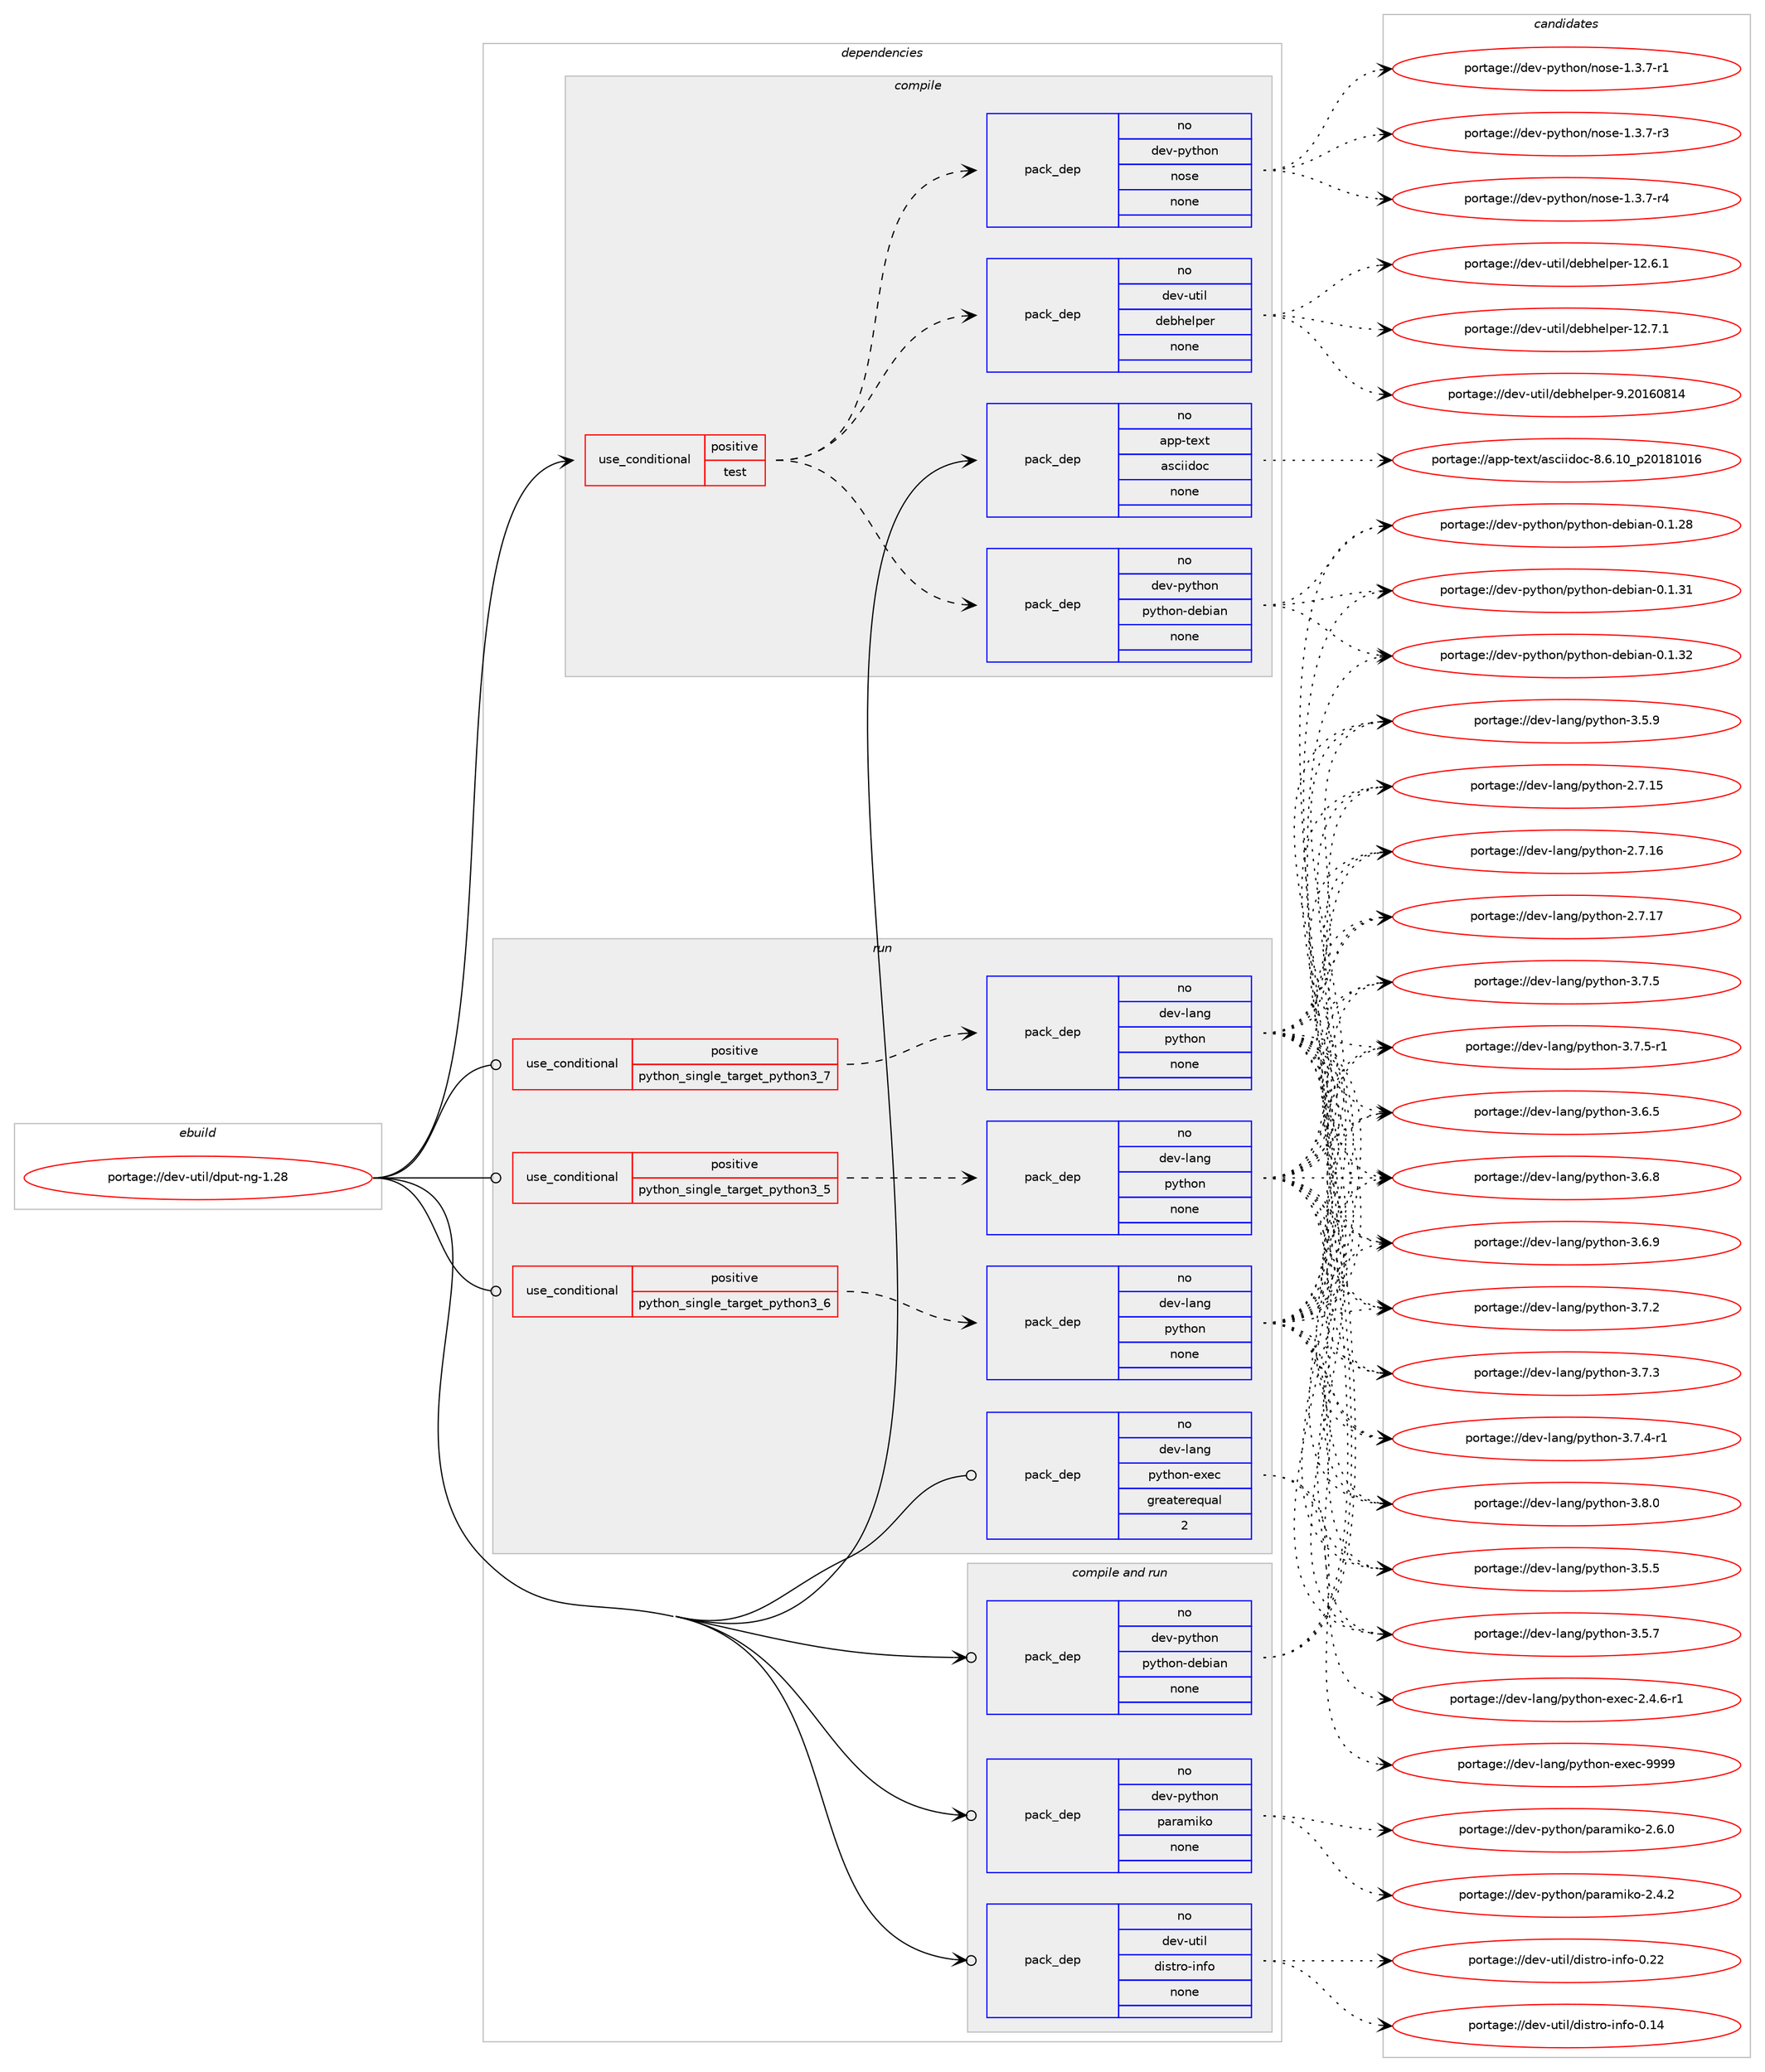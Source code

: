 digraph prolog {

# *************
# Graph options
# *************

newrank=true;
concentrate=true;
compound=true;
graph [rankdir=LR,fontname=Helvetica,fontsize=10,ranksep=1.5];#, ranksep=2.5, nodesep=0.2];
edge  [arrowhead=vee];
node  [fontname=Helvetica,fontsize=10];

# **********
# The ebuild
# **********

subgraph cluster_leftcol {
color=gray;
rank=same;
label=<<i>ebuild</i>>;
id [label="portage://dev-util/dput-ng-1.28", color=red, width=4, href="../dev-util/dput-ng-1.28.svg"];
}

# ****************
# The dependencies
# ****************

subgraph cluster_midcol {
color=gray;
label=<<i>dependencies</i>>;
subgraph cluster_compile {
fillcolor="#eeeeee";
style=filled;
label=<<i>compile</i>>;
subgraph cond71095 {
dependency261864 [label=<<TABLE BORDER="0" CELLBORDER="1" CELLSPACING="0" CELLPADDING="4"><TR><TD ROWSPAN="3" CELLPADDING="10">use_conditional</TD></TR><TR><TD>positive</TD></TR><TR><TD>test</TD></TR></TABLE>>, shape=none, color=red];
subgraph pack187127 {
dependency261865 [label=<<TABLE BORDER="0" CELLBORDER="1" CELLSPACING="0" CELLPADDING="4" WIDTH="220"><TR><TD ROWSPAN="6" CELLPADDING="30">pack_dep</TD></TR><TR><TD WIDTH="110">no</TD></TR><TR><TD>dev-python</TD></TR><TR><TD>nose</TD></TR><TR><TD>none</TD></TR><TR><TD></TD></TR></TABLE>>, shape=none, color=blue];
}
dependency261864:e -> dependency261865:w [weight=20,style="dashed",arrowhead="vee"];
subgraph pack187128 {
dependency261866 [label=<<TABLE BORDER="0" CELLBORDER="1" CELLSPACING="0" CELLPADDING="4" WIDTH="220"><TR><TD ROWSPAN="6" CELLPADDING="30">pack_dep</TD></TR><TR><TD WIDTH="110">no</TD></TR><TR><TD>dev-python</TD></TR><TR><TD>python-debian</TD></TR><TR><TD>none</TD></TR><TR><TD></TD></TR></TABLE>>, shape=none, color=blue];
}
dependency261864:e -> dependency261866:w [weight=20,style="dashed",arrowhead="vee"];
subgraph pack187129 {
dependency261867 [label=<<TABLE BORDER="0" CELLBORDER="1" CELLSPACING="0" CELLPADDING="4" WIDTH="220"><TR><TD ROWSPAN="6" CELLPADDING="30">pack_dep</TD></TR><TR><TD WIDTH="110">no</TD></TR><TR><TD>dev-util</TD></TR><TR><TD>debhelper</TD></TR><TR><TD>none</TD></TR><TR><TD></TD></TR></TABLE>>, shape=none, color=blue];
}
dependency261864:e -> dependency261867:w [weight=20,style="dashed",arrowhead="vee"];
}
id:e -> dependency261864:w [weight=20,style="solid",arrowhead="vee"];
subgraph pack187130 {
dependency261868 [label=<<TABLE BORDER="0" CELLBORDER="1" CELLSPACING="0" CELLPADDING="4" WIDTH="220"><TR><TD ROWSPAN="6" CELLPADDING="30">pack_dep</TD></TR><TR><TD WIDTH="110">no</TD></TR><TR><TD>app-text</TD></TR><TR><TD>asciidoc</TD></TR><TR><TD>none</TD></TR><TR><TD></TD></TR></TABLE>>, shape=none, color=blue];
}
id:e -> dependency261868:w [weight=20,style="solid",arrowhead="vee"];
}
subgraph cluster_compileandrun {
fillcolor="#eeeeee";
style=filled;
label=<<i>compile and run</i>>;
subgraph pack187131 {
dependency261869 [label=<<TABLE BORDER="0" CELLBORDER="1" CELLSPACING="0" CELLPADDING="4" WIDTH="220"><TR><TD ROWSPAN="6" CELLPADDING="30">pack_dep</TD></TR><TR><TD WIDTH="110">no</TD></TR><TR><TD>dev-python</TD></TR><TR><TD>paramiko</TD></TR><TR><TD>none</TD></TR><TR><TD></TD></TR></TABLE>>, shape=none, color=blue];
}
id:e -> dependency261869:w [weight=20,style="solid",arrowhead="odotvee"];
subgraph pack187132 {
dependency261870 [label=<<TABLE BORDER="0" CELLBORDER="1" CELLSPACING="0" CELLPADDING="4" WIDTH="220"><TR><TD ROWSPAN="6" CELLPADDING="30">pack_dep</TD></TR><TR><TD WIDTH="110">no</TD></TR><TR><TD>dev-python</TD></TR><TR><TD>python-debian</TD></TR><TR><TD>none</TD></TR><TR><TD></TD></TR></TABLE>>, shape=none, color=blue];
}
id:e -> dependency261870:w [weight=20,style="solid",arrowhead="odotvee"];
subgraph pack187133 {
dependency261871 [label=<<TABLE BORDER="0" CELLBORDER="1" CELLSPACING="0" CELLPADDING="4" WIDTH="220"><TR><TD ROWSPAN="6" CELLPADDING="30">pack_dep</TD></TR><TR><TD WIDTH="110">no</TD></TR><TR><TD>dev-util</TD></TR><TR><TD>distro-info</TD></TR><TR><TD>none</TD></TR><TR><TD></TD></TR></TABLE>>, shape=none, color=blue];
}
id:e -> dependency261871:w [weight=20,style="solid",arrowhead="odotvee"];
}
subgraph cluster_run {
fillcolor="#eeeeee";
style=filled;
label=<<i>run</i>>;
subgraph cond71096 {
dependency261872 [label=<<TABLE BORDER="0" CELLBORDER="1" CELLSPACING="0" CELLPADDING="4"><TR><TD ROWSPAN="3" CELLPADDING="10">use_conditional</TD></TR><TR><TD>positive</TD></TR><TR><TD>python_single_target_python3_5</TD></TR></TABLE>>, shape=none, color=red];
subgraph pack187134 {
dependency261873 [label=<<TABLE BORDER="0" CELLBORDER="1" CELLSPACING="0" CELLPADDING="4" WIDTH="220"><TR><TD ROWSPAN="6" CELLPADDING="30">pack_dep</TD></TR><TR><TD WIDTH="110">no</TD></TR><TR><TD>dev-lang</TD></TR><TR><TD>python</TD></TR><TR><TD>none</TD></TR><TR><TD></TD></TR></TABLE>>, shape=none, color=blue];
}
dependency261872:e -> dependency261873:w [weight=20,style="dashed",arrowhead="vee"];
}
id:e -> dependency261872:w [weight=20,style="solid",arrowhead="odot"];
subgraph cond71097 {
dependency261874 [label=<<TABLE BORDER="0" CELLBORDER="1" CELLSPACING="0" CELLPADDING="4"><TR><TD ROWSPAN="3" CELLPADDING="10">use_conditional</TD></TR><TR><TD>positive</TD></TR><TR><TD>python_single_target_python3_6</TD></TR></TABLE>>, shape=none, color=red];
subgraph pack187135 {
dependency261875 [label=<<TABLE BORDER="0" CELLBORDER="1" CELLSPACING="0" CELLPADDING="4" WIDTH="220"><TR><TD ROWSPAN="6" CELLPADDING="30">pack_dep</TD></TR><TR><TD WIDTH="110">no</TD></TR><TR><TD>dev-lang</TD></TR><TR><TD>python</TD></TR><TR><TD>none</TD></TR><TR><TD></TD></TR></TABLE>>, shape=none, color=blue];
}
dependency261874:e -> dependency261875:w [weight=20,style="dashed",arrowhead="vee"];
}
id:e -> dependency261874:w [weight=20,style="solid",arrowhead="odot"];
subgraph cond71098 {
dependency261876 [label=<<TABLE BORDER="0" CELLBORDER="1" CELLSPACING="0" CELLPADDING="4"><TR><TD ROWSPAN="3" CELLPADDING="10">use_conditional</TD></TR><TR><TD>positive</TD></TR><TR><TD>python_single_target_python3_7</TD></TR></TABLE>>, shape=none, color=red];
subgraph pack187136 {
dependency261877 [label=<<TABLE BORDER="0" CELLBORDER="1" CELLSPACING="0" CELLPADDING="4" WIDTH="220"><TR><TD ROWSPAN="6" CELLPADDING="30">pack_dep</TD></TR><TR><TD WIDTH="110">no</TD></TR><TR><TD>dev-lang</TD></TR><TR><TD>python</TD></TR><TR><TD>none</TD></TR><TR><TD></TD></TR></TABLE>>, shape=none, color=blue];
}
dependency261876:e -> dependency261877:w [weight=20,style="dashed",arrowhead="vee"];
}
id:e -> dependency261876:w [weight=20,style="solid",arrowhead="odot"];
subgraph pack187137 {
dependency261878 [label=<<TABLE BORDER="0" CELLBORDER="1" CELLSPACING="0" CELLPADDING="4" WIDTH="220"><TR><TD ROWSPAN="6" CELLPADDING="30">pack_dep</TD></TR><TR><TD WIDTH="110">no</TD></TR><TR><TD>dev-lang</TD></TR><TR><TD>python-exec</TD></TR><TR><TD>greaterequal</TD></TR><TR><TD>2</TD></TR></TABLE>>, shape=none, color=blue];
}
id:e -> dependency261878:w [weight=20,style="solid",arrowhead="odot"];
}
}

# **************
# The candidates
# **************

subgraph cluster_choices {
rank=same;
color=gray;
label=<<i>candidates</i>>;

subgraph choice187127 {
color=black;
nodesep=1;
choiceportage10010111845112121116104111110471101111151014549465146554511449 [label="portage://dev-python/nose-1.3.7-r1", color=red, width=4,href="../dev-python/nose-1.3.7-r1.svg"];
choiceportage10010111845112121116104111110471101111151014549465146554511451 [label="portage://dev-python/nose-1.3.7-r3", color=red, width=4,href="../dev-python/nose-1.3.7-r3.svg"];
choiceportage10010111845112121116104111110471101111151014549465146554511452 [label="portage://dev-python/nose-1.3.7-r4", color=red, width=4,href="../dev-python/nose-1.3.7-r4.svg"];
dependency261865:e -> choiceportage10010111845112121116104111110471101111151014549465146554511449:w [style=dotted,weight="100"];
dependency261865:e -> choiceportage10010111845112121116104111110471101111151014549465146554511451:w [style=dotted,weight="100"];
dependency261865:e -> choiceportage10010111845112121116104111110471101111151014549465146554511452:w [style=dotted,weight="100"];
}
subgraph choice187128 {
color=black;
nodesep=1;
choiceportage100101118451121211161041111104711212111610411111045100101981059711045484649465056 [label="portage://dev-python/python-debian-0.1.28", color=red, width=4,href="../dev-python/python-debian-0.1.28.svg"];
choiceportage100101118451121211161041111104711212111610411111045100101981059711045484649465149 [label="portage://dev-python/python-debian-0.1.31", color=red, width=4,href="../dev-python/python-debian-0.1.31.svg"];
choiceportage100101118451121211161041111104711212111610411111045100101981059711045484649465150 [label="portage://dev-python/python-debian-0.1.32", color=red, width=4,href="../dev-python/python-debian-0.1.32.svg"];
dependency261866:e -> choiceportage100101118451121211161041111104711212111610411111045100101981059711045484649465056:w [style=dotted,weight="100"];
dependency261866:e -> choiceportage100101118451121211161041111104711212111610411111045100101981059711045484649465149:w [style=dotted,weight="100"];
dependency261866:e -> choiceportage100101118451121211161041111104711212111610411111045100101981059711045484649465150:w [style=dotted,weight="100"];
}
subgraph choice187129 {
color=black;
nodesep=1;
choiceportage10010111845117116105108471001019810410110811210111445495046544649 [label="portage://dev-util/debhelper-12.6.1", color=red, width=4,href="../dev-util/debhelper-12.6.1.svg"];
choiceportage10010111845117116105108471001019810410110811210111445495046554649 [label="portage://dev-util/debhelper-12.7.1", color=red, width=4,href="../dev-util/debhelper-12.7.1.svg"];
choiceportage1001011184511711610510847100101981041011081121011144557465048495448564952 [label="portage://dev-util/debhelper-9.20160814", color=red, width=4,href="../dev-util/debhelper-9.20160814.svg"];
dependency261867:e -> choiceportage10010111845117116105108471001019810410110811210111445495046544649:w [style=dotted,weight="100"];
dependency261867:e -> choiceportage10010111845117116105108471001019810410110811210111445495046554649:w [style=dotted,weight="100"];
dependency261867:e -> choiceportage1001011184511711610510847100101981041011081121011144557465048495448564952:w [style=dotted,weight="100"];
}
subgraph choice187130 {
color=black;
nodesep=1;
choiceportage97112112451161011201164797115991051051001119945564654464948951125048495649484954 [label="portage://app-text/asciidoc-8.6.10_p20181016", color=red, width=4,href="../app-text/asciidoc-8.6.10_p20181016.svg"];
dependency261868:e -> choiceportage97112112451161011201164797115991051051001119945564654464948951125048495649484954:w [style=dotted,weight="100"];
}
subgraph choice187131 {
color=black;
nodesep=1;
choiceportage10010111845112121116104111110471129711497109105107111455046524650 [label="portage://dev-python/paramiko-2.4.2", color=red, width=4,href="../dev-python/paramiko-2.4.2.svg"];
choiceportage10010111845112121116104111110471129711497109105107111455046544648 [label="portage://dev-python/paramiko-2.6.0", color=red, width=4,href="../dev-python/paramiko-2.6.0.svg"];
dependency261869:e -> choiceportage10010111845112121116104111110471129711497109105107111455046524650:w [style=dotted,weight="100"];
dependency261869:e -> choiceportage10010111845112121116104111110471129711497109105107111455046544648:w [style=dotted,weight="100"];
}
subgraph choice187132 {
color=black;
nodesep=1;
choiceportage100101118451121211161041111104711212111610411111045100101981059711045484649465056 [label="portage://dev-python/python-debian-0.1.28", color=red, width=4,href="../dev-python/python-debian-0.1.28.svg"];
choiceportage100101118451121211161041111104711212111610411111045100101981059711045484649465149 [label="portage://dev-python/python-debian-0.1.31", color=red, width=4,href="../dev-python/python-debian-0.1.31.svg"];
choiceportage100101118451121211161041111104711212111610411111045100101981059711045484649465150 [label="portage://dev-python/python-debian-0.1.32", color=red, width=4,href="../dev-python/python-debian-0.1.32.svg"];
dependency261870:e -> choiceportage100101118451121211161041111104711212111610411111045100101981059711045484649465056:w [style=dotted,weight="100"];
dependency261870:e -> choiceportage100101118451121211161041111104711212111610411111045100101981059711045484649465149:w [style=dotted,weight="100"];
dependency261870:e -> choiceportage100101118451121211161041111104711212111610411111045100101981059711045484649465150:w [style=dotted,weight="100"];
}
subgraph choice187133 {
color=black;
nodesep=1;
choiceportage1001011184511711610510847100105115116114111451051101021114548464952 [label="portage://dev-util/distro-info-0.14", color=red, width=4,href="../dev-util/distro-info-0.14.svg"];
choiceportage1001011184511711610510847100105115116114111451051101021114548465050 [label="portage://dev-util/distro-info-0.22", color=red, width=4,href="../dev-util/distro-info-0.22.svg"];
dependency261871:e -> choiceportage1001011184511711610510847100105115116114111451051101021114548464952:w [style=dotted,weight="100"];
dependency261871:e -> choiceportage1001011184511711610510847100105115116114111451051101021114548465050:w [style=dotted,weight="100"];
}
subgraph choice187134 {
color=black;
nodesep=1;
choiceportage10010111845108971101034711212111610411111045504655464953 [label="portage://dev-lang/python-2.7.15", color=red, width=4,href="../dev-lang/python-2.7.15.svg"];
choiceportage10010111845108971101034711212111610411111045504655464954 [label="portage://dev-lang/python-2.7.16", color=red, width=4,href="../dev-lang/python-2.7.16.svg"];
choiceportage10010111845108971101034711212111610411111045504655464955 [label="portage://dev-lang/python-2.7.17", color=red, width=4,href="../dev-lang/python-2.7.17.svg"];
choiceportage100101118451089711010347112121116104111110455146534653 [label="portage://dev-lang/python-3.5.5", color=red, width=4,href="../dev-lang/python-3.5.5.svg"];
choiceportage100101118451089711010347112121116104111110455146534655 [label="portage://dev-lang/python-3.5.7", color=red, width=4,href="../dev-lang/python-3.5.7.svg"];
choiceportage100101118451089711010347112121116104111110455146534657 [label="portage://dev-lang/python-3.5.9", color=red, width=4,href="../dev-lang/python-3.5.9.svg"];
choiceportage100101118451089711010347112121116104111110455146544653 [label="portage://dev-lang/python-3.6.5", color=red, width=4,href="../dev-lang/python-3.6.5.svg"];
choiceportage100101118451089711010347112121116104111110455146544656 [label="portage://dev-lang/python-3.6.8", color=red, width=4,href="../dev-lang/python-3.6.8.svg"];
choiceportage100101118451089711010347112121116104111110455146544657 [label="portage://dev-lang/python-3.6.9", color=red, width=4,href="../dev-lang/python-3.6.9.svg"];
choiceportage100101118451089711010347112121116104111110455146554650 [label="portage://dev-lang/python-3.7.2", color=red, width=4,href="../dev-lang/python-3.7.2.svg"];
choiceportage100101118451089711010347112121116104111110455146554651 [label="portage://dev-lang/python-3.7.3", color=red, width=4,href="../dev-lang/python-3.7.3.svg"];
choiceportage1001011184510897110103471121211161041111104551465546524511449 [label="portage://dev-lang/python-3.7.4-r1", color=red, width=4,href="../dev-lang/python-3.7.4-r1.svg"];
choiceportage100101118451089711010347112121116104111110455146554653 [label="portage://dev-lang/python-3.7.5", color=red, width=4,href="../dev-lang/python-3.7.5.svg"];
choiceportage1001011184510897110103471121211161041111104551465546534511449 [label="portage://dev-lang/python-3.7.5-r1", color=red, width=4,href="../dev-lang/python-3.7.5-r1.svg"];
choiceportage100101118451089711010347112121116104111110455146564648 [label="portage://dev-lang/python-3.8.0", color=red, width=4,href="../dev-lang/python-3.8.0.svg"];
dependency261873:e -> choiceportage10010111845108971101034711212111610411111045504655464953:w [style=dotted,weight="100"];
dependency261873:e -> choiceportage10010111845108971101034711212111610411111045504655464954:w [style=dotted,weight="100"];
dependency261873:e -> choiceportage10010111845108971101034711212111610411111045504655464955:w [style=dotted,weight="100"];
dependency261873:e -> choiceportage100101118451089711010347112121116104111110455146534653:w [style=dotted,weight="100"];
dependency261873:e -> choiceportage100101118451089711010347112121116104111110455146534655:w [style=dotted,weight="100"];
dependency261873:e -> choiceportage100101118451089711010347112121116104111110455146534657:w [style=dotted,weight="100"];
dependency261873:e -> choiceportage100101118451089711010347112121116104111110455146544653:w [style=dotted,weight="100"];
dependency261873:e -> choiceportage100101118451089711010347112121116104111110455146544656:w [style=dotted,weight="100"];
dependency261873:e -> choiceportage100101118451089711010347112121116104111110455146544657:w [style=dotted,weight="100"];
dependency261873:e -> choiceportage100101118451089711010347112121116104111110455146554650:w [style=dotted,weight="100"];
dependency261873:e -> choiceportage100101118451089711010347112121116104111110455146554651:w [style=dotted,weight="100"];
dependency261873:e -> choiceportage1001011184510897110103471121211161041111104551465546524511449:w [style=dotted,weight="100"];
dependency261873:e -> choiceportage100101118451089711010347112121116104111110455146554653:w [style=dotted,weight="100"];
dependency261873:e -> choiceportage1001011184510897110103471121211161041111104551465546534511449:w [style=dotted,weight="100"];
dependency261873:e -> choiceportage100101118451089711010347112121116104111110455146564648:w [style=dotted,weight="100"];
}
subgraph choice187135 {
color=black;
nodesep=1;
choiceportage10010111845108971101034711212111610411111045504655464953 [label="portage://dev-lang/python-2.7.15", color=red, width=4,href="../dev-lang/python-2.7.15.svg"];
choiceportage10010111845108971101034711212111610411111045504655464954 [label="portage://dev-lang/python-2.7.16", color=red, width=4,href="../dev-lang/python-2.7.16.svg"];
choiceportage10010111845108971101034711212111610411111045504655464955 [label="portage://dev-lang/python-2.7.17", color=red, width=4,href="../dev-lang/python-2.7.17.svg"];
choiceportage100101118451089711010347112121116104111110455146534653 [label="portage://dev-lang/python-3.5.5", color=red, width=4,href="../dev-lang/python-3.5.5.svg"];
choiceportage100101118451089711010347112121116104111110455146534655 [label="portage://dev-lang/python-3.5.7", color=red, width=4,href="../dev-lang/python-3.5.7.svg"];
choiceportage100101118451089711010347112121116104111110455146534657 [label="portage://dev-lang/python-3.5.9", color=red, width=4,href="../dev-lang/python-3.5.9.svg"];
choiceportage100101118451089711010347112121116104111110455146544653 [label="portage://dev-lang/python-3.6.5", color=red, width=4,href="../dev-lang/python-3.6.5.svg"];
choiceportage100101118451089711010347112121116104111110455146544656 [label="portage://dev-lang/python-3.6.8", color=red, width=4,href="../dev-lang/python-3.6.8.svg"];
choiceportage100101118451089711010347112121116104111110455146544657 [label="portage://dev-lang/python-3.6.9", color=red, width=4,href="../dev-lang/python-3.6.9.svg"];
choiceportage100101118451089711010347112121116104111110455146554650 [label="portage://dev-lang/python-3.7.2", color=red, width=4,href="../dev-lang/python-3.7.2.svg"];
choiceportage100101118451089711010347112121116104111110455146554651 [label="portage://dev-lang/python-3.7.3", color=red, width=4,href="../dev-lang/python-3.7.3.svg"];
choiceportage1001011184510897110103471121211161041111104551465546524511449 [label="portage://dev-lang/python-3.7.4-r1", color=red, width=4,href="../dev-lang/python-3.7.4-r1.svg"];
choiceportage100101118451089711010347112121116104111110455146554653 [label="portage://dev-lang/python-3.7.5", color=red, width=4,href="../dev-lang/python-3.7.5.svg"];
choiceportage1001011184510897110103471121211161041111104551465546534511449 [label="portage://dev-lang/python-3.7.5-r1", color=red, width=4,href="../dev-lang/python-3.7.5-r1.svg"];
choiceportage100101118451089711010347112121116104111110455146564648 [label="portage://dev-lang/python-3.8.0", color=red, width=4,href="../dev-lang/python-3.8.0.svg"];
dependency261875:e -> choiceportage10010111845108971101034711212111610411111045504655464953:w [style=dotted,weight="100"];
dependency261875:e -> choiceportage10010111845108971101034711212111610411111045504655464954:w [style=dotted,weight="100"];
dependency261875:e -> choiceportage10010111845108971101034711212111610411111045504655464955:w [style=dotted,weight="100"];
dependency261875:e -> choiceportage100101118451089711010347112121116104111110455146534653:w [style=dotted,weight="100"];
dependency261875:e -> choiceportage100101118451089711010347112121116104111110455146534655:w [style=dotted,weight="100"];
dependency261875:e -> choiceportage100101118451089711010347112121116104111110455146534657:w [style=dotted,weight="100"];
dependency261875:e -> choiceportage100101118451089711010347112121116104111110455146544653:w [style=dotted,weight="100"];
dependency261875:e -> choiceportage100101118451089711010347112121116104111110455146544656:w [style=dotted,weight="100"];
dependency261875:e -> choiceportage100101118451089711010347112121116104111110455146544657:w [style=dotted,weight="100"];
dependency261875:e -> choiceportage100101118451089711010347112121116104111110455146554650:w [style=dotted,weight="100"];
dependency261875:e -> choiceportage100101118451089711010347112121116104111110455146554651:w [style=dotted,weight="100"];
dependency261875:e -> choiceportage1001011184510897110103471121211161041111104551465546524511449:w [style=dotted,weight="100"];
dependency261875:e -> choiceportage100101118451089711010347112121116104111110455146554653:w [style=dotted,weight="100"];
dependency261875:e -> choiceportage1001011184510897110103471121211161041111104551465546534511449:w [style=dotted,weight="100"];
dependency261875:e -> choiceportage100101118451089711010347112121116104111110455146564648:w [style=dotted,weight="100"];
}
subgraph choice187136 {
color=black;
nodesep=1;
choiceportage10010111845108971101034711212111610411111045504655464953 [label="portage://dev-lang/python-2.7.15", color=red, width=4,href="../dev-lang/python-2.7.15.svg"];
choiceportage10010111845108971101034711212111610411111045504655464954 [label="portage://dev-lang/python-2.7.16", color=red, width=4,href="../dev-lang/python-2.7.16.svg"];
choiceportage10010111845108971101034711212111610411111045504655464955 [label="portage://dev-lang/python-2.7.17", color=red, width=4,href="../dev-lang/python-2.7.17.svg"];
choiceportage100101118451089711010347112121116104111110455146534653 [label="portage://dev-lang/python-3.5.5", color=red, width=4,href="../dev-lang/python-3.5.5.svg"];
choiceportage100101118451089711010347112121116104111110455146534655 [label="portage://dev-lang/python-3.5.7", color=red, width=4,href="../dev-lang/python-3.5.7.svg"];
choiceportage100101118451089711010347112121116104111110455146534657 [label="portage://dev-lang/python-3.5.9", color=red, width=4,href="../dev-lang/python-3.5.9.svg"];
choiceportage100101118451089711010347112121116104111110455146544653 [label="portage://dev-lang/python-3.6.5", color=red, width=4,href="../dev-lang/python-3.6.5.svg"];
choiceportage100101118451089711010347112121116104111110455146544656 [label="portage://dev-lang/python-3.6.8", color=red, width=4,href="../dev-lang/python-3.6.8.svg"];
choiceportage100101118451089711010347112121116104111110455146544657 [label="portage://dev-lang/python-3.6.9", color=red, width=4,href="../dev-lang/python-3.6.9.svg"];
choiceportage100101118451089711010347112121116104111110455146554650 [label="portage://dev-lang/python-3.7.2", color=red, width=4,href="../dev-lang/python-3.7.2.svg"];
choiceportage100101118451089711010347112121116104111110455146554651 [label="portage://dev-lang/python-3.7.3", color=red, width=4,href="../dev-lang/python-3.7.3.svg"];
choiceportage1001011184510897110103471121211161041111104551465546524511449 [label="portage://dev-lang/python-3.7.4-r1", color=red, width=4,href="../dev-lang/python-3.7.4-r1.svg"];
choiceportage100101118451089711010347112121116104111110455146554653 [label="portage://dev-lang/python-3.7.5", color=red, width=4,href="../dev-lang/python-3.7.5.svg"];
choiceportage1001011184510897110103471121211161041111104551465546534511449 [label="portage://dev-lang/python-3.7.5-r1", color=red, width=4,href="../dev-lang/python-3.7.5-r1.svg"];
choiceportage100101118451089711010347112121116104111110455146564648 [label="portage://dev-lang/python-3.8.0", color=red, width=4,href="../dev-lang/python-3.8.0.svg"];
dependency261877:e -> choiceportage10010111845108971101034711212111610411111045504655464953:w [style=dotted,weight="100"];
dependency261877:e -> choiceportage10010111845108971101034711212111610411111045504655464954:w [style=dotted,weight="100"];
dependency261877:e -> choiceportage10010111845108971101034711212111610411111045504655464955:w [style=dotted,weight="100"];
dependency261877:e -> choiceportage100101118451089711010347112121116104111110455146534653:w [style=dotted,weight="100"];
dependency261877:e -> choiceportage100101118451089711010347112121116104111110455146534655:w [style=dotted,weight="100"];
dependency261877:e -> choiceportage100101118451089711010347112121116104111110455146534657:w [style=dotted,weight="100"];
dependency261877:e -> choiceportage100101118451089711010347112121116104111110455146544653:w [style=dotted,weight="100"];
dependency261877:e -> choiceportage100101118451089711010347112121116104111110455146544656:w [style=dotted,weight="100"];
dependency261877:e -> choiceportage100101118451089711010347112121116104111110455146544657:w [style=dotted,weight="100"];
dependency261877:e -> choiceportage100101118451089711010347112121116104111110455146554650:w [style=dotted,weight="100"];
dependency261877:e -> choiceportage100101118451089711010347112121116104111110455146554651:w [style=dotted,weight="100"];
dependency261877:e -> choiceportage1001011184510897110103471121211161041111104551465546524511449:w [style=dotted,weight="100"];
dependency261877:e -> choiceportage100101118451089711010347112121116104111110455146554653:w [style=dotted,weight="100"];
dependency261877:e -> choiceportage1001011184510897110103471121211161041111104551465546534511449:w [style=dotted,weight="100"];
dependency261877:e -> choiceportage100101118451089711010347112121116104111110455146564648:w [style=dotted,weight="100"];
}
subgraph choice187137 {
color=black;
nodesep=1;
choiceportage10010111845108971101034711212111610411111045101120101994550465246544511449 [label="portage://dev-lang/python-exec-2.4.6-r1", color=red, width=4,href="../dev-lang/python-exec-2.4.6-r1.svg"];
choiceportage10010111845108971101034711212111610411111045101120101994557575757 [label="portage://dev-lang/python-exec-9999", color=red, width=4,href="../dev-lang/python-exec-9999.svg"];
dependency261878:e -> choiceportage10010111845108971101034711212111610411111045101120101994550465246544511449:w [style=dotted,weight="100"];
dependency261878:e -> choiceportage10010111845108971101034711212111610411111045101120101994557575757:w [style=dotted,weight="100"];
}
}

}
